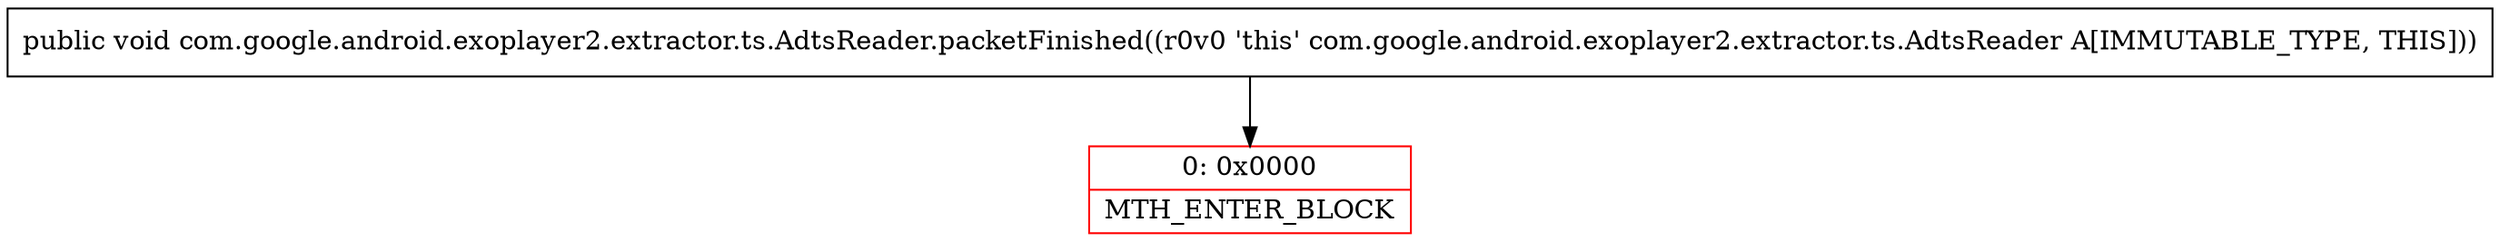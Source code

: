 digraph "CFG forcom.google.android.exoplayer2.extractor.ts.AdtsReader.packetFinished()V" {
subgraph cluster_Region_249845441 {
label = "R(0)";
node [shape=record,color=blue];
}
Node_0 [shape=record,color=red,label="{0\:\ 0x0000|MTH_ENTER_BLOCK\l}"];
MethodNode[shape=record,label="{public void com.google.android.exoplayer2.extractor.ts.AdtsReader.packetFinished((r0v0 'this' com.google.android.exoplayer2.extractor.ts.AdtsReader A[IMMUTABLE_TYPE, THIS])) }"];
MethodNode -> Node_0;
}

